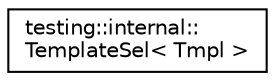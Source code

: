digraph "Graphical Class Hierarchy"
{
 // INTERACTIVE_SVG=YES
 // LATEX_PDF_SIZE
  edge [fontname="Helvetica",fontsize="10",labelfontname="Helvetica",labelfontsize="10"];
  node [fontname="Helvetica",fontsize="10",shape=record];
  rankdir="LR";
  Node0 [label="testing::internal::\lTemplateSel\< Tmpl \>",height=0.2,width=0.4,color="black", fillcolor="white", style="filled",URL="$dc/d67/structtesting_1_1internal_1_1_template_sel.html",tooltip=" "];
}
